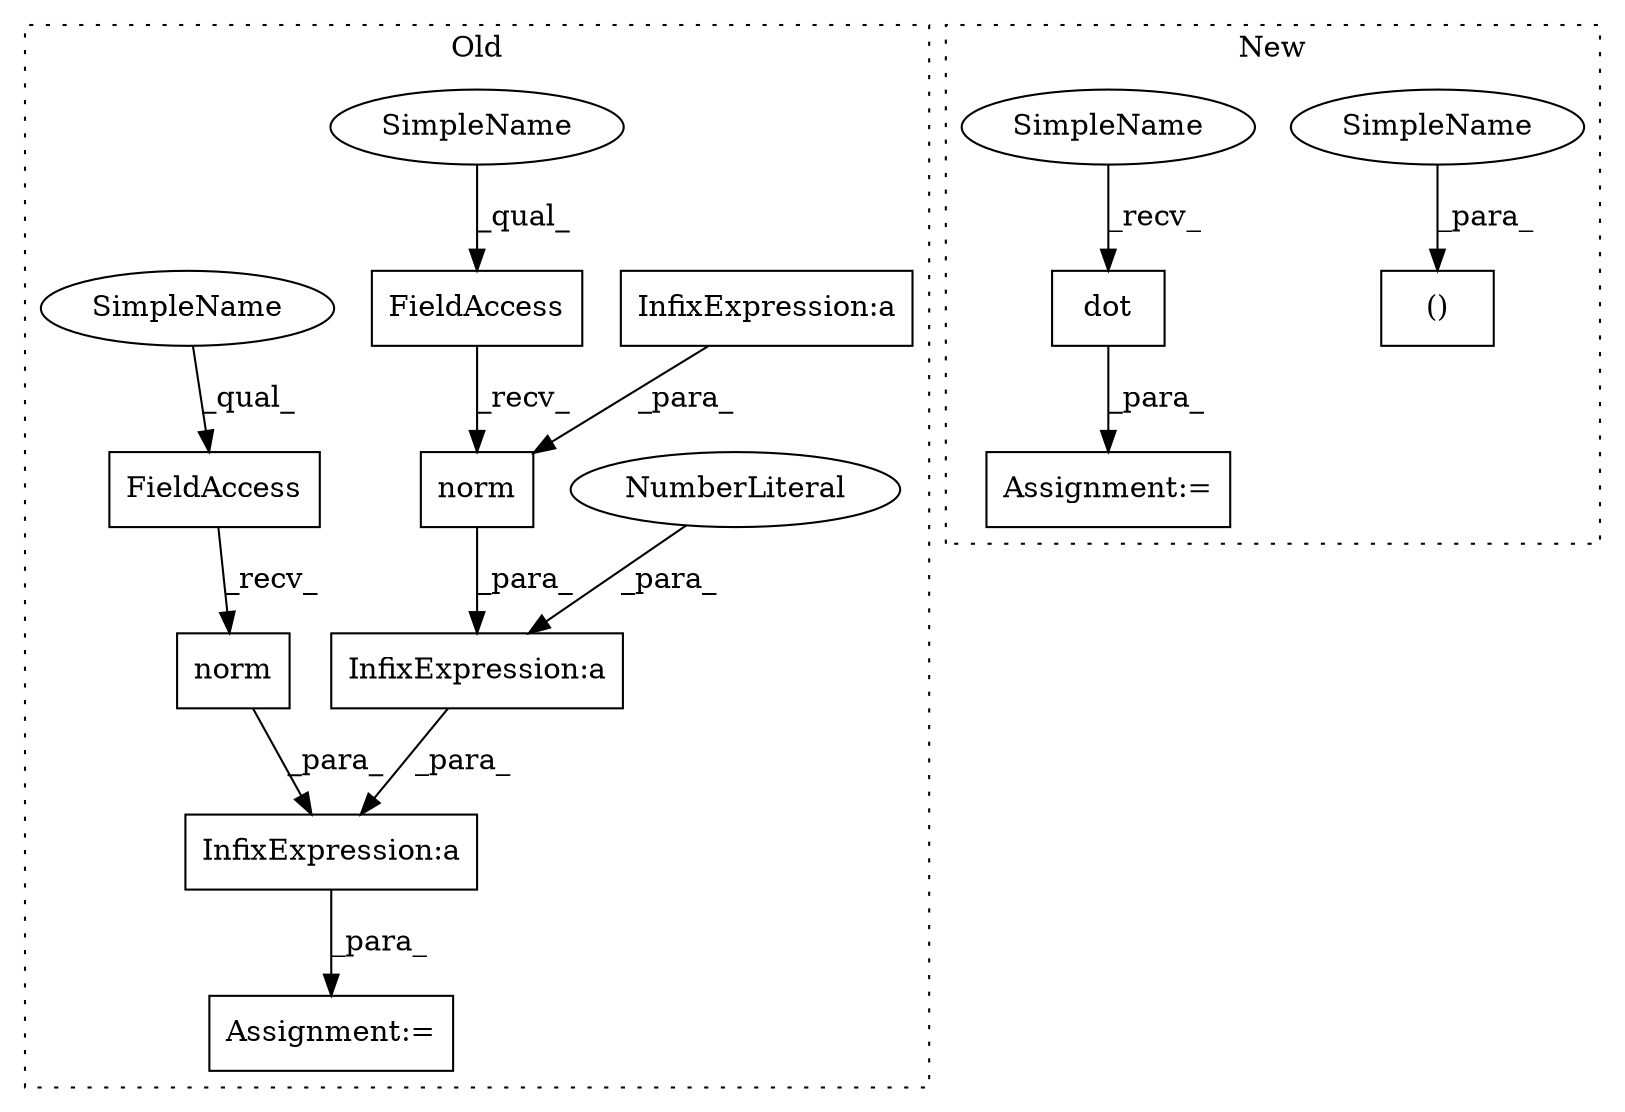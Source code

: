 digraph G {
subgraph cluster0 {
1 [label="norm" a="32" s="580,591" l="5,1" shape="box"];
3 [label="Assignment:=" a="7" s="558" l="1" shape="box"];
4 [label="FieldAccess" a="22" s="567" l="12" shape="box"];
5 [label="FieldAccess" a="22" s="596" l="12" shape="box"];
6 [label="InfixExpression:a" a="27" s="593" l="3" shape="box"];
7 [label="InfixExpression:a" a="27" s="564" l="3" shape="box"];
8 [label="InfixExpression:a" a="27" s="586" l="3" shape="box"];
9 [label="NumberLiteral" a="34" s="561" l="3" shape="ellipse"];
11 [label="norm" a="32" s="609,615" l="5,1" shape="box"];
15 [label="SimpleName" a="42" s="567" l="5" shape="ellipse"];
16 [label="SimpleName" a="42" s="596" l="5" shape="ellipse"];
label = "Old";
style="dotted";
}
subgraph cluster1 {
2 [label="dot" a="32" s="713,738" l="4,1" shape="box"];
10 [label="()" a="106" s="657" l="30" shape="box"];
12 [label="Assignment:=" a="7" s="710" l="1" shape="box"];
13 [label="SimpleName" a="42" s="657" l="1" shape="ellipse"];
14 [label="SimpleName" a="42" s="711" l="1" shape="ellipse"];
label = "New";
style="dotted";
}
1 -> 7 [label="_para_"];
2 -> 12 [label="_para_"];
4 -> 1 [label="_recv_"];
5 -> 11 [label="_recv_"];
6 -> 3 [label="_para_"];
7 -> 6 [label="_para_"];
8 -> 1 [label="_para_"];
9 -> 7 [label="_para_"];
11 -> 6 [label="_para_"];
13 -> 10 [label="_para_"];
14 -> 2 [label="_recv_"];
15 -> 4 [label="_qual_"];
16 -> 5 [label="_qual_"];
}